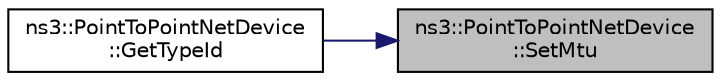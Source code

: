 digraph "ns3::PointToPointNetDevice::SetMtu"
{
 // LATEX_PDF_SIZE
  edge [fontname="Helvetica",fontsize="10",labelfontname="Helvetica",labelfontsize="10"];
  node [fontname="Helvetica",fontsize="10",shape=record];
  rankdir="RL";
  Node1 [label="ns3::PointToPointNetDevice\l::SetMtu",height=0.2,width=0.4,color="black", fillcolor="grey75", style="filled", fontcolor="black",tooltip=" "];
  Node1 -> Node2 [dir="back",color="midnightblue",fontsize="10",style="solid",fontname="Helvetica"];
  Node2 [label="ns3::PointToPointNetDevice\l::GetTypeId",height=0.2,width=0.4,color="black", fillcolor="white", style="filled",URL="$classns3_1_1_point_to_point_net_device.html#a045e48d24e615c82db1a9a952a9725b5",tooltip="Get the TypeId."];
}
